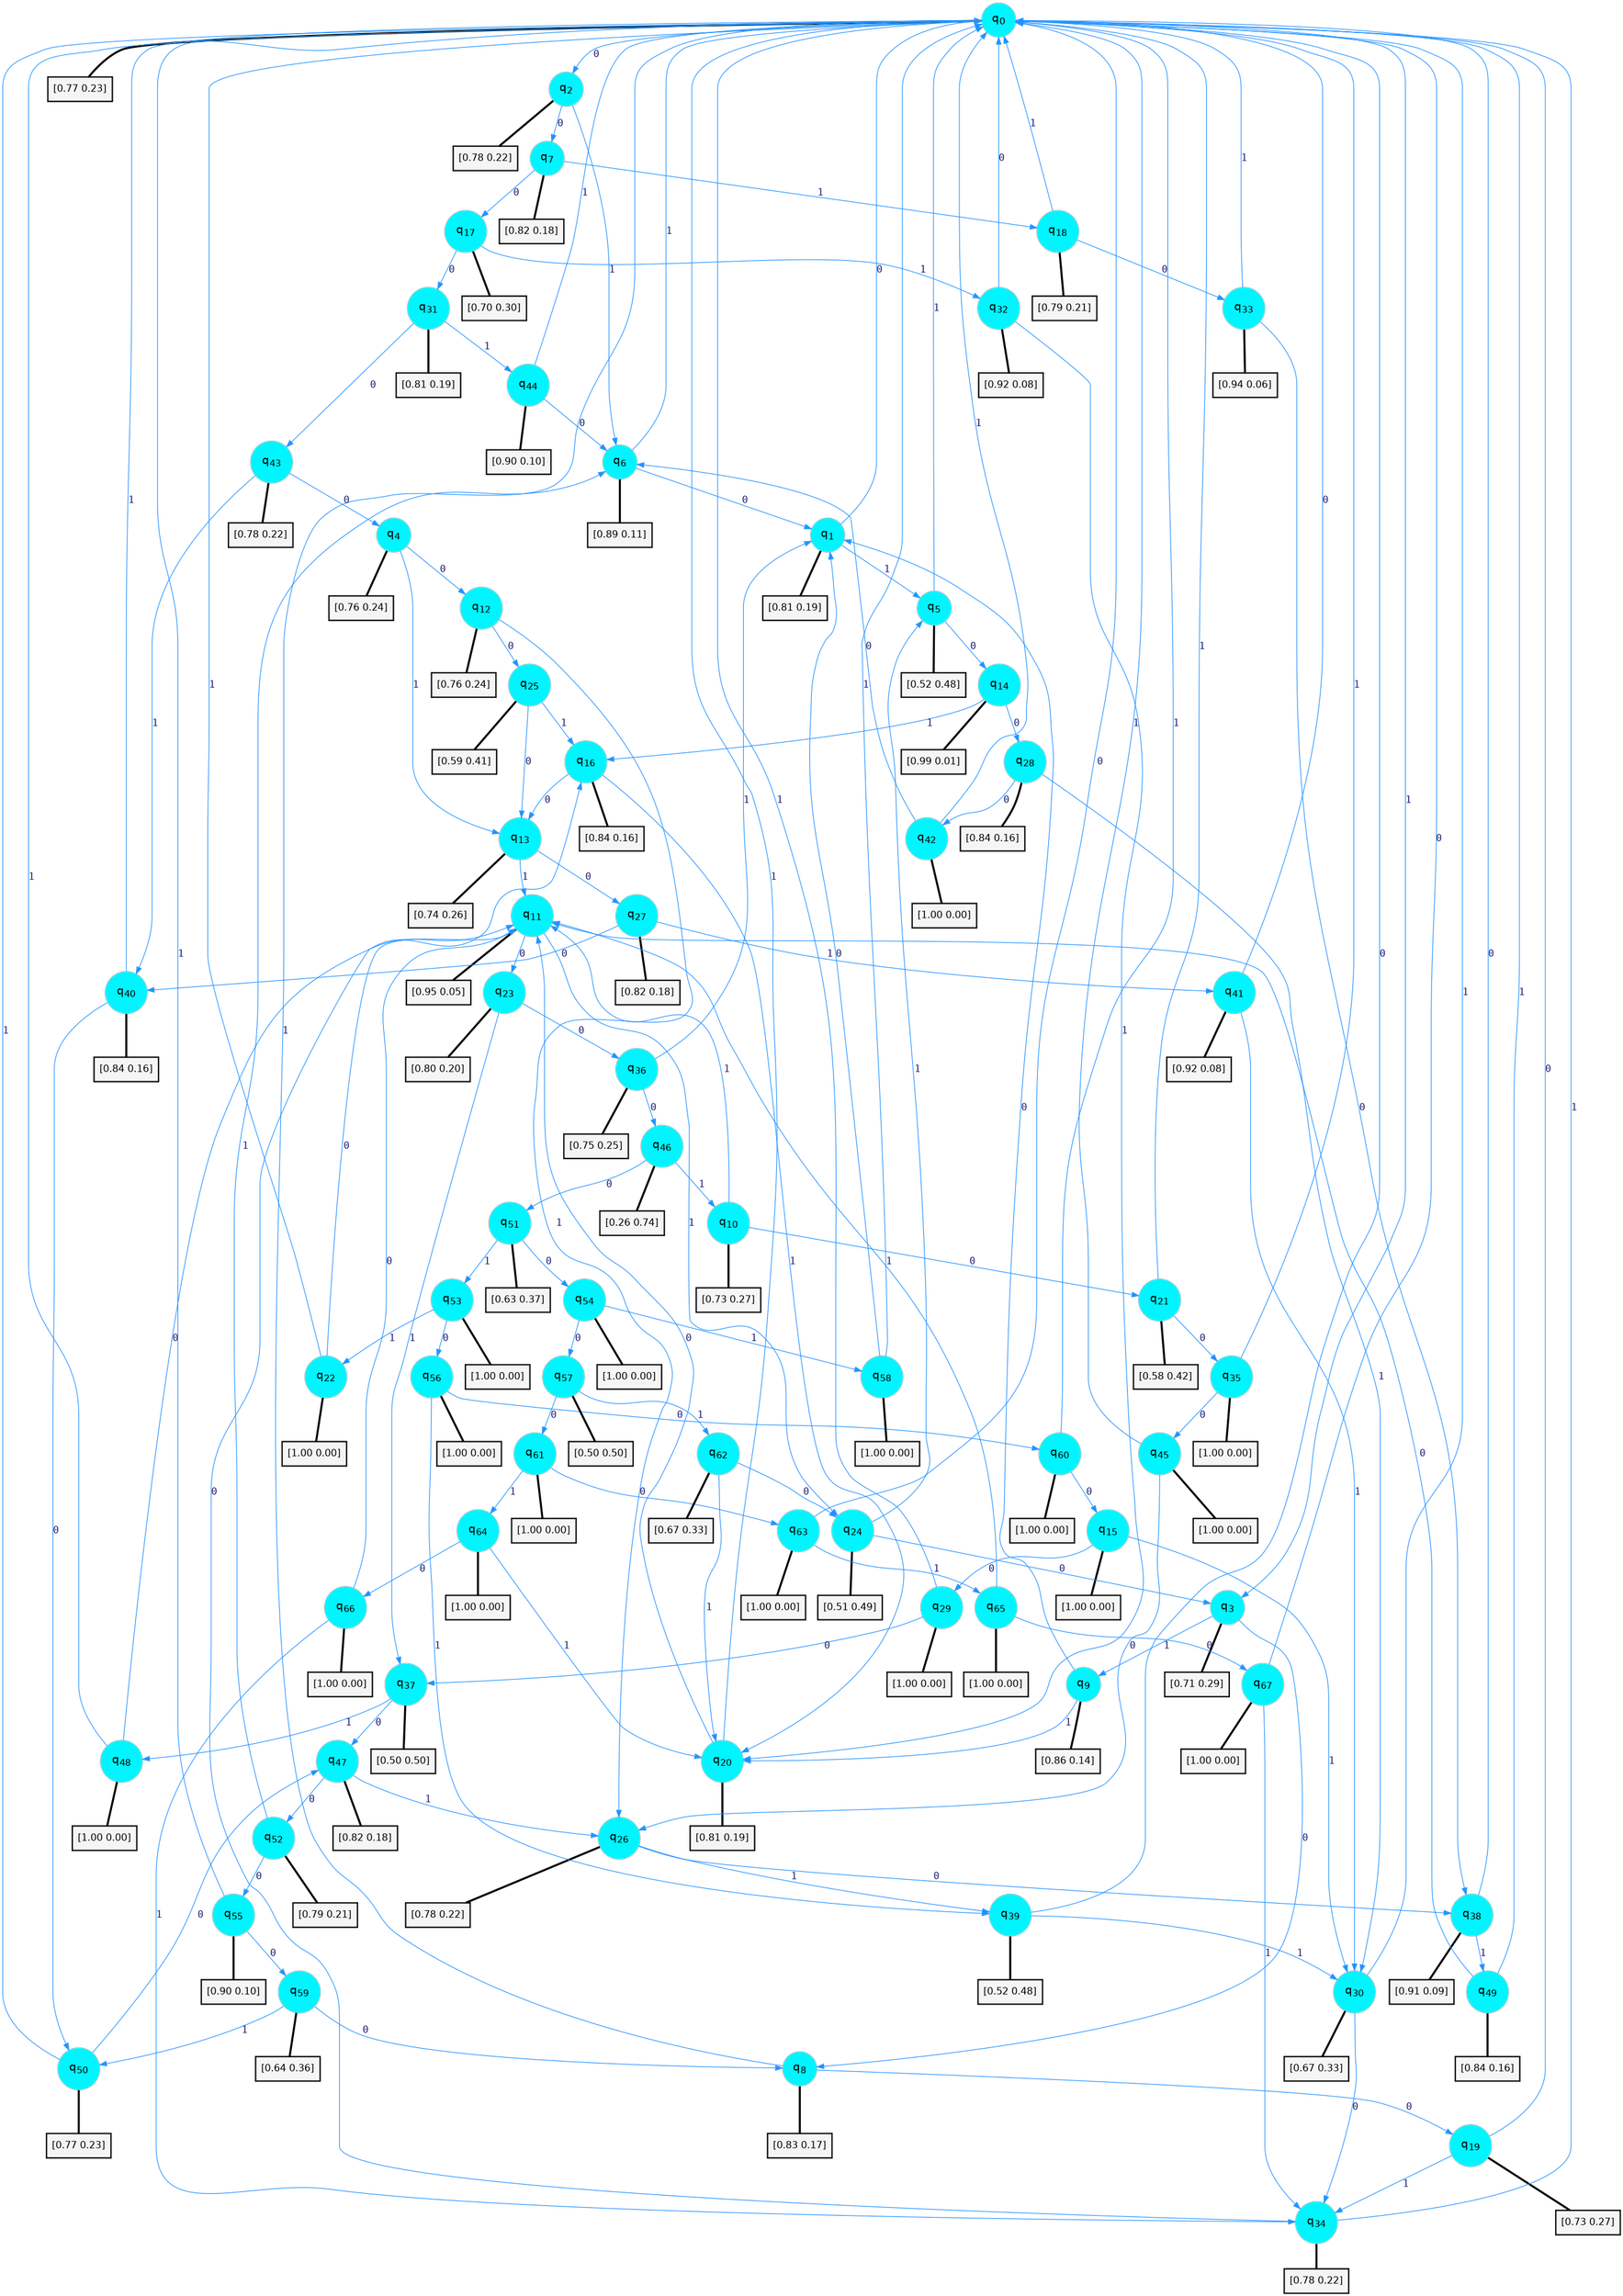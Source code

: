 digraph G {
graph [
bgcolor=transparent, dpi=300, rankdir=TD, size="40,25"];
node [
color=gray, fillcolor=turquoise1, fontcolor=black, fontname=Helvetica, fontsize=16, fontweight=bold, shape=circle, style=filled];
edge [
arrowsize=1, color=dodgerblue1, fontcolor=midnightblue, fontname=courier, fontweight=bold, penwidth=1, style=solid, weight=20];
0[label=<q<SUB>0</SUB>>];
1[label=<q<SUB>1</SUB>>];
2[label=<q<SUB>2</SUB>>];
3[label=<q<SUB>3</SUB>>];
4[label=<q<SUB>4</SUB>>];
5[label=<q<SUB>5</SUB>>];
6[label=<q<SUB>6</SUB>>];
7[label=<q<SUB>7</SUB>>];
8[label=<q<SUB>8</SUB>>];
9[label=<q<SUB>9</SUB>>];
10[label=<q<SUB>10</SUB>>];
11[label=<q<SUB>11</SUB>>];
12[label=<q<SUB>12</SUB>>];
13[label=<q<SUB>13</SUB>>];
14[label=<q<SUB>14</SUB>>];
15[label=<q<SUB>15</SUB>>];
16[label=<q<SUB>16</SUB>>];
17[label=<q<SUB>17</SUB>>];
18[label=<q<SUB>18</SUB>>];
19[label=<q<SUB>19</SUB>>];
20[label=<q<SUB>20</SUB>>];
21[label=<q<SUB>21</SUB>>];
22[label=<q<SUB>22</SUB>>];
23[label=<q<SUB>23</SUB>>];
24[label=<q<SUB>24</SUB>>];
25[label=<q<SUB>25</SUB>>];
26[label=<q<SUB>26</SUB>>];
27[label=<q<SUB>27</SUB>>];
28[label=<q<SUB>28</SUB>>];
29[label=<q<SUB>29</SUB>>];
30[label=<q<SUB>30</SUB>>];
31[label=<q<SUB>31</SUB>>];
32[label=<q<SUB>32</SUB>>];
33[label=<q<SUB>33</SUB>>];
34[label=<q<SUB>34</SUB>>];
35[label=<q<SUB>35</SUB>>];
36[label=<q<SUB>36</SUB>>];
37[label=<q<SUB>37</SUB>>];
38[label=<q<SUB>38</SUB>>];
39[label=<q<SUB>39</SUB>>];
40[label=<q<SUB>40</SUB>>];
41[label=<q<SUB>41</SUB>>];
42[label=<q<SUB>42</SUB>>];
43[label=<q<SUB>43</SUB>>];
44[label=<q<SUB>44</SUB>>];
45[label=<q<SUB>45</SUB>>];
46[label=<q<SUB>46</SUB>>];
47[label=<q<SUB>47</SUB>>];
48[label=<q<SUB>48</SUB>>];
49[label=<q<SUB>49</SUB>>];
50[label=<q<SUB>50</SUB>>];
51[label=<q<SUB>51</SUB>>];
52[label=<q<SUB>52</SUB>>];
53[label=<q<SUB>53</SUB>>];
54[label=<q<SUB>54</SUB>>];
55[label=<q<SUB>55</SUB>>];
56[label=<q<SUB>56</SUB>>];
57[label=<q<SUB>57</SUB>>];
58[label=<q<SUB>58</SUB>>];
59[label=<q<SUB>59</SUB>>];
60[label=<q<SUB>60</SUB>>];
61[label=<q<SUB>61</SUB>>];
62[label=<q<SUB>62</SUB>>];
63[label=<q<SUB>63</SUB>>];
64[label=<q<SUB>64</SUB>>];
65[label=<q<SUB>65</SUB>>];
66[label=<q<SUB>66</SUB>>];
67[label=<q<SUB>67</SUB>>];
68[label="[0.77 0.23]", shape=box,fontcolor=black, fontname=Helvetica, fontsize=14, penwidth=2, fillcolor=whitesmoke,color=black];
69[label="[0.81 0.19]", shape=box,fontcolor=black, fontname=Helvetica, fontsize=14, penwidth=2, fillcolor=whitesmoke,color=black];
70[label="[0.78 0.22]", shape=box,fontcolor=black, fontname=Helvetica, fontsize=14, penwidth=2, fillcolor=whitesmoke,color=black];
71[label="[0.71 0.29]", shape=box,fontcolor=black, fontname=Helvetica, fontsize=14, penwidth=2, fillcolor=whitesmoke,color=black];
72[label="[0.76 0.24]", shape=box,fontcolor=black, fontname=Helvetica, fontsize=14, penwidth=2, fillcolor=whitesmoke,color=black];
73[label="[0.52 0.48]", shape=box,fontcolor=black, fontname=Helvetica, fontsize=14, penwidth=2, fillcolor=whitesmoke,color=black];
74[label="[0.89 0.11]", shape=box,fontcolor=black, fontname=Helvetica, fontsize=14, penwidth=2, fillcolor=whitesmoke,color=black];
75[label="[0.82 0.18]", shape=box,fontcolor=black, fontname=Helvetica, fontsize=14, penwidth=2, fillcolor=whitesmoke,color=black];
76[label="[0.83 0.17]", shape=box,fontcolor=black, fontname=Helvetica, fontsize=14, penwidth=2, fillcolor=whitesmoke,color=black];
77[label="[0.86 0.14]", shape=box,fontcolor=black, fontname=Helvetica, fontsize=14, penwidth=2, fillcolor=whitesmoke,color=black];
78[label="[0.73 0.27]", shape=box,fontcolor=black, fontname=Helvetica, fontsize=14, penwidth=2, fillcolor=whitesmoke,color=black];
79[label="[0.95 0.05]", shape=box,fontcolor=black, fontname=Helvetica, fontsize=14, penwidth=2, fillcolor=whitesmoke,color=black];
80[label="[0.76 0.24]", shape=box,fontcolor=black, fontname=Helvetica, fontsize=14, penwidth=2, fillcolor=whitesmoke,color=black];
81[label="[0.74 0.26]", shape=box,fontcolor=black, fontname=Helvetica, fontsize=14, penwidth=2, fillcolor=whitesmoke,color=black];
82[label="[0.99 0.01]", shape=box,fontcolor=black, fontname=Helvetica, fontsize=14, penwidth=2, fillcolor=whitesmoke,color=black];
83[label="[1.00 0.00]", shape=box,fontcolor=black, fontname=Helvetica, fontsize=14, penwidth=2, fillcolor=whitesmoke,color=black];
84[label="[0.84 0.16]", shape=box,fontcolor=black, fontname=Helvetica, fontsize=14, penwidth=2, fillcolor=whitesmoke,color=black];
85[label="[0.70 0.30]", shape=box,fontcolor=black, fontname=Helvetica, fontsize=14, penwidth=2, fillcolor=whitesmoke,color=black];
86[label="[0.79 0.21]", shape=box,fontcolor=black, fontname=Helvetica, fontsize=14, penwidth=2, fillcolor=whitesmoke,color=black];
87[label="[0.73 0.27]", shape=box,fontcolor=black, fontname=Helvetica, fontsize=14, penwidth=2, fillcolor=whitesmoke,color=black];
88[label="[0.81 0.19]", shape=box,fontcolor=black, fontname=Helvetica, fontsize=14, penwidth=2, fillcolor=whitesmoke,color=black];
89[label="[0.58 0.42]", shape=box,fontcolor=black, fontname=Helvetica, fontsize=14, penwidth=2, fillcolor=whitesmoke,color=black];
90[label="[1.00 0.00]", shape=box,fontcolor=black, fontname=Helvetica, fontsize=14, penwidth=2, fillcolor=whitesmoke,color=black];
91[label="[0.80 0.20]", shape=box,fontcolor=black, fontname=Helvetica, fontsize=14, penwidth=2, fillcolor=whitesmoke,color=black];
92[label="[0.51 0.49]", shape=box,fontcolor=black, fontname=Helvetica, fontsize=14, penwidth=2, fillcolor=whitesmoke,color=black];
93[label="[0.59 0.41]", shape=box,fontcolor=black, fontname=Helvetica, fontsize=14, penwidth=2, fillcolor=whitesmoke,color=black];
94[label="[0.78 0.22]", shape=box,fontcolor=black, fontname=Helvetica, fontsize=14, penwidth=2, fillcolor=whitesmoke,color=black];
95[label="[0.82 0.18]", shape=box,fontcolor=black, fontname=Helvetica, fontsize=14, penwidth=2, fillcolor=whitesmoke,color=black];
96[label="[0.84 0.16]", shape=box,fontcolor=black, fontname=Helvetica, fontsize=14, penwidth=2, fillcolor=whitesmoke,color=black];
97[label="[1.00 0.00]", shape=box,fontcolor=black, fontname=Helvetica, fontsize=14, penwidth=2, fillcolor=whitesmoke,color=black];
98[label="[0.67 0.33]", shape=box,fontcolor=black, fontname=Helvetica, fontsize=14, penwidth=2, fillcolor=whitesmoke,color=black];
99[label="[0.81 0.19]", shape=box,fontcolor=black, fontname=Helvetica, fontsize=14, penwidth=2, fillcolor=whitesmoke,color=black];
100[label="[0.92 0.08]", shape=box,fontcolor=black, fontname=Helvetica, fontsize=14, penwidth=2, fillcolor=whitesmoke,color=black];
101[label="[0.94 0.06]", shape=box,fontcolor=black, fontname=Helvetica, fontsize=14, penwidth=2, fillcolor=whitesmoke,color=black];
102[label="[0.78 0.22]", shape=box,fontcolor=black, fontname=Helvetica, fontsize=14, penwidth=2, fillcolor=whitesmoke,color=black];
103[label="[1.00 0.00]", shape=box,fontcolor=black, fontname=Helvetica, fontsize=14, penwidth=2, fillcolor=whitesmoke,color=black];
104[label="[0.75 0.25]", shape=box,fontcolor=black, fontname=Helvetica, fontsize=14, penwidth=2, fillcolor=whitesmoke,color=black];
105[label="[0.50 0.50]", shape=box,fontcolor=black, fontname=Helvetica, fontsize=14, penwidth=2, fillcolor=whitesmoke,color=black];
106[label="[0.91 0.09]", shape=box,fontcolor=black, fontname=Helvetica, fontsize=14, penwidth=2, fillcolor=whitesmoke,color=black];
107[label="[0.52 0.48]", shape=box,fontcolor=black, fontname=Helvetica, fontsize=14, penwidth=2, fillcolor=whitesmoke,color=black];
108[label="[0.84 0.16]", shape=box,fontcolor=black, fontname=Helvetica, fontsize=14, penwidth=2, fillcolor=whitesmoke,color=black];
109[label="[0.92 0.08]", shape=box,fontcolor=black, fontname=Helvetica, fontsize=14, penwidth=2, fillcolor=whitesmoke,color=black];
110[label="[1.00 0.00]", shape=box,fontcolor=black, fontname=Helvetica, fontsize=14, penwidth=2, fillcolor=whitesmoke,color=black];
111[label="[0.78 0.22]", shape=box,fontcolor=black, fontname=Helvetica, fontsize=14, penwidth=2, fillcolor=whitesmoke,color=black];
112[label="[0.90 0.10]", shape=box,fontcolor=black, fontname=Helvetica, fontsize=14, penwidth=2, fillcolor=whitesmoke,color=black];
113[label="[1.00 0.00]", shape=box,fontcolor=black, fontname=Helvetica, fontsize=14, penwidth=2, fillcolor=whitesmoke,color=black];
114[label="[0.26 0.74]", shape=box,fontcolor=black, fontname=Helvetica, fontsize=14, penwidth=2, fillcolor=whitesmoke,color=black];
115[label="[0.82 0.18]", shape=box,fontcolor=black, fontname=Helvetica, fontsize=14, penwidth=2, fillcolor=whitesmoke,color=black];
116[label="[1.00 0.00]", shape=box,fontcolor=black, fontname=Helvetica, fontsize=14, penwidth=2, fillcolor=whitesmoke,color=black];
117[label="[0.84 0.16]", shape=box,fontcolor=black, fontname=Helvetica, fontsize=14, penwidth=2, fillcolor=whitesmoke,color=black];
118[label="[0.77 0.23]", shape=box,fontcolor=black, fontname=Helvetica, fontsize=14, penwidth=2, fillcolor=whitesmoke,color=black];
119[label="[0.63 0.37]", shape=box,fontcolor=black, fontname=Helvetica, fontsize=14, penwidth=2, fillcolor=whitesmoke,color=black];
120[label="[0.79 0.21]", shape=box,fontcolor=black, fontname=Helvetica, fontsize=14, penwidth=2, fillcolor=whitesmoke,color=black];
121[label="[1.00 0.00]", shape=box,fontcolor=black, fontname=Helvetica, fontsize=14, penwidth=2, fillcolor=whitesmoke,color=black];
122[label="[1.00 0.00]", shape=box,fontcolor=black, fontname=Helvetica, fontsize=14, penwidth=2, fillcolor=whitesmoke,color=black];
123[label="[0.90 0.10]", shape=box,fontcolor=black, fontname=Helvetica, fontsize=14, penwidth=2, fillcolor=whitesmoke,color=black];
124[label="[1.00 0.00]", shape=box,fontcolor=black, fontname=Helvetica, fontsize=14, penwidth=2, fillcolor=whitesmoke,color=black];
125[label="[0.50 0.50]", shape=box,fontcolor=black, fontname=Helvetica, fontsize=14, penwidth=2, fillcolor=whitesmoke,color=black];
126[label="[1.00 0.00]", shape=box,fontcolor=black, fontname=Helvetica, fontsize=14, penwidth=2, fillcolor=whitesmoke,color=black];
127[label="[0.64 0.36]", shape=box,fontcolor=black, fontname=Helvetica, fontsize=14, penwidth=2, fillcolor=whitesmoke,color=black];
128[label="[1.00 0.00]", shape=box,fontcolor=black, fontname=Helvetica, fontsize=14, penwidth=2, fillcolor=whitesmoke,color=black];
129[label="[1.00 0.00]", shape=box,fontcolor=black, fontname=Helvetica, fontsize=14, penwidth=2, fillcolor=whitesmoke,color=black];
130[label="[0.67 0.33]", shape=box,fontcolor=black, fontname=Helvetica, fontsize=14, penwidth=2, fillcolor=whitesmoke,color=black];
131[label="[1.00 0.00]", shape=box,fontcolor=black, fontname=Helvetica, fontsize=14, penwidth=2, fillcolor=whitesmoke,color=black];
132[label="[1.00 0.00]", shape=box,fontcolor=black, fontname=Helvetica, fontsize=14, penwidth=2, fillcolor=whitesmoke,color=black];
133[label="[1.00 0.00]", shape=box,fontcolor=black, fontname=Helvetica, fontsize=14, penwidth=2, fillcolor=whitesmoke,color=black];
134[label="[1.00 0.00]", shape=box,fontcolor=black, fontname=Helvetica, fontsize=14, penwidth=2, fillcolor=whitesmoke,color=black];
135[label="[1.00 0.00]", shape=box,fontcolor=black, fontname=Helvetica, fontsize=14, penwidth=2, fillcolor=whitesmoke,color=black];
0->2 [label=0];
0->3 [label=1];
0->68 [arrowhead=none, penwidth=3,color=black];
1->0 [label=0];
1->5 [label=1];
1->69 [arrowhead=none, penwidth=3,color=black];
2->7 [label=0];
2->6 [label=1];
2->70 [arrowhead=none, penwidth=3,color=black];
3->8 [label=0];
3->9 [label=1];
3->71 [arrowhead=none, penwidth=3,color=black];
4->12 [label=0];
4->13 [label=1];
4->72 [arrowhead=none, penwidth=3,color=black];
5->14 [label=0];
5->0 [label=1];
5->73 [arrowhead=none, penwidth=3,color=black];
6->1 [label=0];
6->0 [label=1];
6->74 [arrowhead=none, penwidth=3,color=black];
7->17 [label=0];
7->18 [label=1];
7->75 [arrowhead=none, penwidth=3,color=black];
8->19 [label=0];
8->0 [label=1];
8->76 [arrowhead=none, penwidth=3,color=black];
9->1 [label=0];
9->20 [label=1];
9->77 [arrowhead=none, penwidth=3,color=black];
10->21 [label=0];
10->11 [label=1];
10->78 [arrowhead=none, penwidth=3,color=black];
11->23 [label=0];
11->24 [label=1];
11->79 [arrowhead=none, penwidth=3,color=black];
12->25 [label=0];
12->26 [label=1];
12->80 [arrowhead=none, penwidth=3,color=black];
13->27 [label=0];
13->11 [label=1];
13->81 [arrowhead=none, penwidth=3,color=black];
14->28 [label=0];
14->16 [label=1];
14->82 [arrowhead=none, penwidth=3,color=black];
15->29 [label=0];
15->30 [label=1];
15->83 [arrowhead=none, penwidth=3,color=black];
16->13 [label=0];
16->20 [label=1];
16->84 [arrowhead=none, penwidth=3,color=black];
17->31 [label=0];
17->32 [label=1];
17->85 [arrowhead=none, penwidth=3,color=black];
18->33 [label=0];
18->0 [label=1];
18->86 [arrowhead=none, penwidth=3,color=black];
19->0 [label=0];
19->34 [label=1];
19->87 [arrowhead=none, penwidth=3,color=black];
20->11 [label=0];
20->0 [label=1];
20->88 [arrowhead=none, penwidth=3,color=black];
21->35 [label=0];
21->0 [label=1];
21->89 [arrowhead=none, penwidth=3,color=black];
22->11 [label=0];
22->0 [label=1];
22->90 [arrowhead=none, penwidth=3,color=black];
23->36 [label=0];
23->37 [label=1];
23->91 [arrowhead=none, penwidth=3,color=black];
24->3 [label=0];
24->5 [label=1];
24->92 [arrowhead=none, penwidth=3,color=black];
25->13 [label=0];
25->16 [label=1];
25->93 [arrowhead=none, penwidth=3,color=black];
26->38 [label=0];
26->39 [label=1];
26->94 [arrowhead=none, penwidth=3,color=black];
27->40 [label=0];
27->41 [label=1];
27->95 [arrowhead=none, penwidth=3,color=black];
28->42 [label=0];
28->30 [label=1];
28->96 [arrowhead=none, penwidth=3,color=black];
29->37 [label=0];
29->0 [label=1];
29->97 [arrowhead=none, penwidth=3,color=black];
30->34 [label=0];
30->0 [label=1];
30->98 [arrowhead=none, penwidth=3,color=black];
31->43 [label=0];
31->44 [label=1];
31->99 [arrowhead=none, penwidth=3,color=black];
32->0 [label=0];
32->20 [label=1];
32->100 [arrowhead=none, penwidth=3,color=black];
33->38 [label=0];
33->0 [label=1];
33->101 [arrowhead=none, penwidth=3,color=black];
34->16 [label=0];
34->0 [label=1];
34->102 [arrowhead=none, penwidth=3,color=black];
35->45 [label=0];
35->0 [label=1];
35->103 [arrowhead=none, penwidth=3,color=black];
36->46 [label=0];
36->1 [label=1];
36->104 [arrowhead=none, penwidth=3,color=black];
37->47 [label=0];
37->48 [label=1];
37->105 [arrowhead=none, penwidth=3,color=black];
38->0 [label=0];
38->49 [label=1];
38->106 [arrowhead=none, penwidth=3,color=black];
39->0 [label=0];
39->30 [label=1];
39->107 [arrowhead=none, penwidth=3,color=black];
40->50 [label=0];
40->0 [label=1];
40->108 [arrowhead=none, penwidth=3,color=black];
41->0 [label=0];
41->30 [label=1];
41->109 [arrowhead=none, penwidth=3,color=black];
42->6 [label=0];
42->0 [label=1];
42->110 [arrowhead=none, penwidth=3,color=black];
43->4 [label=0];
43->40 [label=1];
43->111 [arrowhead=none, penwidth=3,color=black];
44->6 [label=0];
44->0 [label=1];
44->112 [arrowhead=none, penwidth=3,color=black];
45->26 [label=0];
45->0 [label=1];
45->113 [arrowhead=none, penwidth=3,color=black];
46->51 [label=0];
46->10 [label=1];
46->114 [arrowhead=none, penwidth=3,color=black];
47->52 [label=0];
47->26 [label=1];
47->115 [arrowhead=none, penwidth=3,color=black];
48->11 [label=0];
48->0 [label=1];
48->116 [arrowhead=none, penwidth=3,color=black];
49->11 [label=0];
49->0 [label=1];
49->117 [arrowhead=none, penwidth=3,color=black];
50->47 [label=0];
50->0 [label=1];
50->118 [arrowhead=none, penwidth=3,color=black];
51->54 [label=0];
51->53 [label=1];
51->119 [arrowhead=none, penwidth=3,color=black];
52->55 [label=0];
52->6 [label=1];
52->120 [arrowhead=none, penwidth=3,color=black];
53->56 [label=0];
53->22 [label=1];
53->121 [arrowhead=none, penwidth=3,color=black];
54->57 [label=0];
54->58 [label=1];
54->122 [arrowhead=none, penwidth=3,color=black];
55->59 [label=0];
55->0 [label=1];
55->123 [arrowhead=none, penwidth=3,color=black];
56->60 [label=0];
56->39 [label=1];
56->124 [arrowhead=none, penwidth=3,color=black];
57->61 [label=0];
57->62 [label=1];
57->125 [arrowhead=none, penwidth=3,color=black];
58->1 [label=0];
58->0 [label=1];
58->126 [arrowhead=none, penwidth=3,color=black];
59->8 [label=0];
59->50 [label=1];
59->127 [arrowhead=none, penwidth=3,color=black];
60->15 [label=0];
60->0 [label=1];
60->128 [arrowhead=none, penwidth=3,color=black];
61->63 [label=0];
61->64 [label=1];
61->129 [arrowhead=none, penwidth=3,color=black];
62->24 [label=0];
62->20 [label=1];
62->130 [arrowhead=none, penwidth=3,color=black];
63->0 [label=0];
63->65 [label=1];
63->131 [arrowhead=none, penwidth=3,color=black];
64->66 [label=0];
64->20 [label=1];
64->132 [arrowhead=none, penwidth=3,color=black];
65->67 [label=0];
65->11 [label=1];
65->133 [arrowhead=none, penwidth=3,color=black];
66->11 [label=0];
66->34 [label=1];
66->134 [arrowhead=none, penwidth=3,color=black];
67->0 [label=0];
67->34 [label=1];
67->135 [arrowhead=none, penwidth=3,color=black];
}
